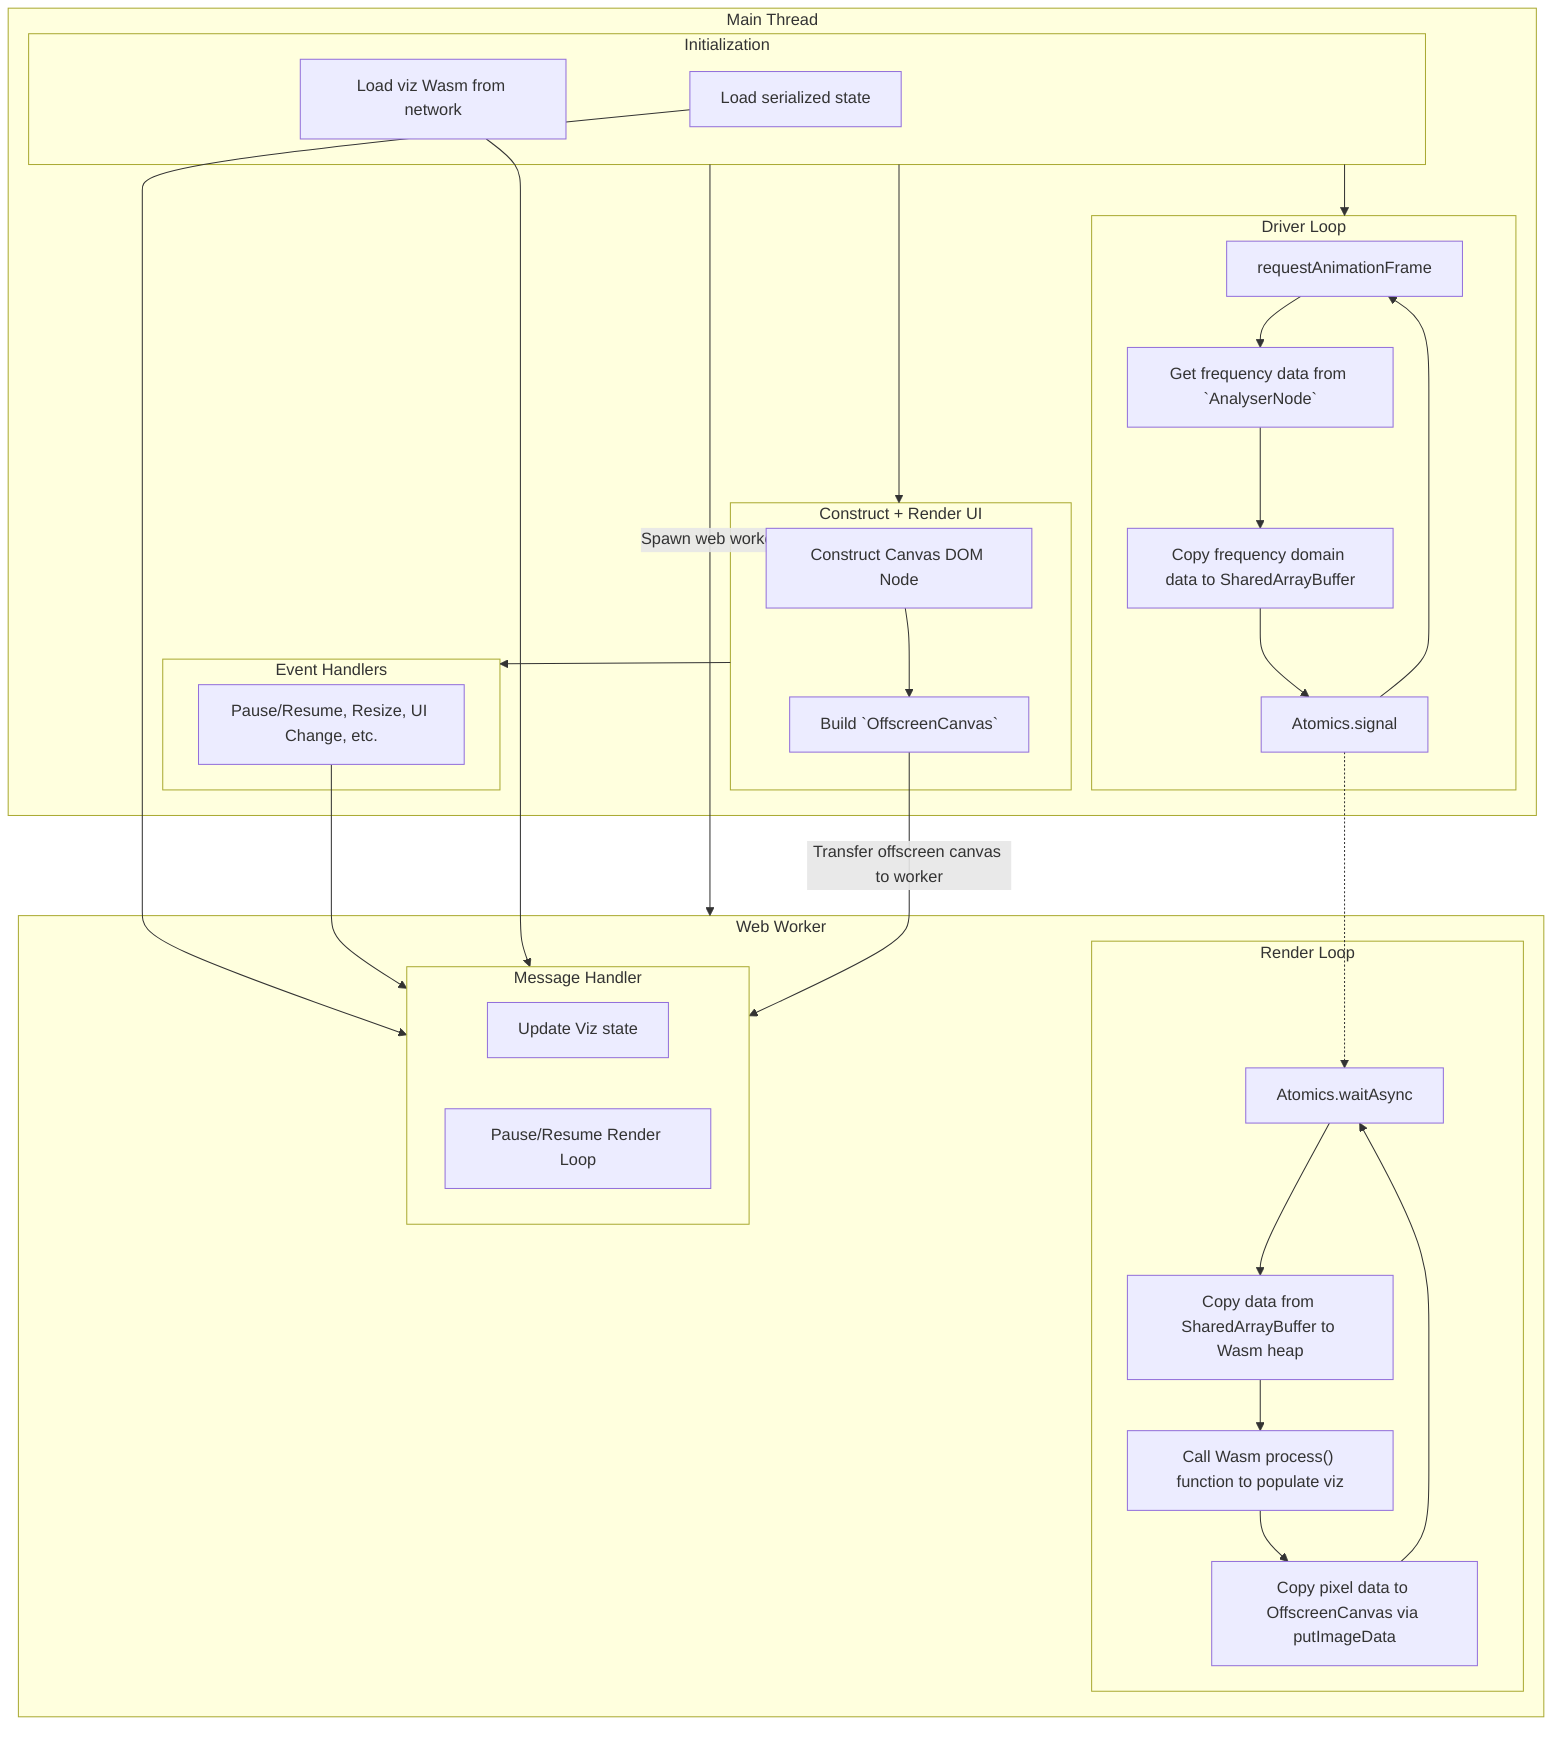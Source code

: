 graph TD
    subgraph "Main Thread"
        direction LR
        subgraph init [Initialization]
            A[Load serialized state]
            Y[Load viz Wasm from network]
        end
        subgraph renderLoop [Driver Loop]
            direction RL
            D[requestAnimationFrame]
            Z[Get frequency data from `AnalyserNode`]
            B[Copy frequency domain data to SharedArrayBuffer]
            C[Atomics.signal]
            D --> Z --> B --> C --> D
        end
        subgraph ui [Construct + Render UI]
            CNV[Construct Canvas DOM Node]
            BOSC[Build `OffscreenCanvas`]
            CNV --> BOSC
        end
        subgraph eventHandlers ["Event Handlers"]
            E["Pause/Resume, Resize, UI Change, etc."]
        end

        init --> renderLoop
        init --> ui --> eventHandlers
    end
    subgraph worker [Web Worker]
        direction RL
        subgraph workerRenderLoop [Render Loop]
            L[Atomics.waitAsync]
            M[Copy data from SharedArrayBuffer to Wasm heap]
            N["Call Wasm process() function to populate viz"]
            O[Copy pixel data to OffscreenCanvas via putImageData]
            L --> M --> N --> O --> L
        end
        subgraph messageHandler [Message Handler]
            UVS[Update Viz state]
            PS[Pause/Resume Render Loop]
        end
        %% PS --> workerRenderLoop
    end
    A --> messageHandler
    E --> messageHandler
    Y --> messageHandler
    init -- Spawn web worker --> worker
    C -.-> L
    BOSC -- Transfer offscreen canvas to worker --> messageHandler